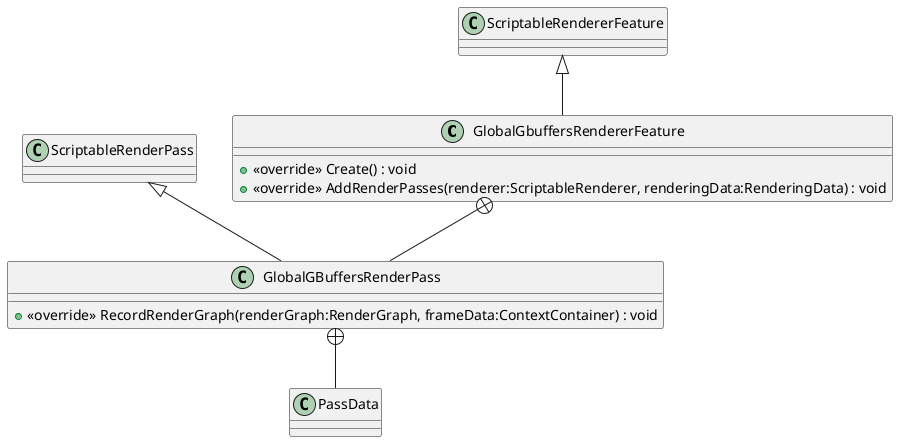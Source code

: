 @startuml
class GlobalGbuffersRendererFeature {
    + <<override>> Create() : void
    + <<override>> AddRenderPasses(renderer:ScriptableRenderer, renderingData:RenderingData) : void
}
class GlobalGBuffersRenderPass {
    + <<override>> RecordRenderGraph(renderGraph:RenderGraph, frameData:ContextContainer) : void
}
class PassData {
}
ScriptableRendererFeature <|-- GlobalGbuffersRendererFeature
GlobalGbuffersRendererFeature +-- GlobalGBuffersRenderPass
ScriptableRenderPass <|-- GlobalGBuffersRenderPass
GlobalGBuffersRenderPass +-- PassData
@enduml
